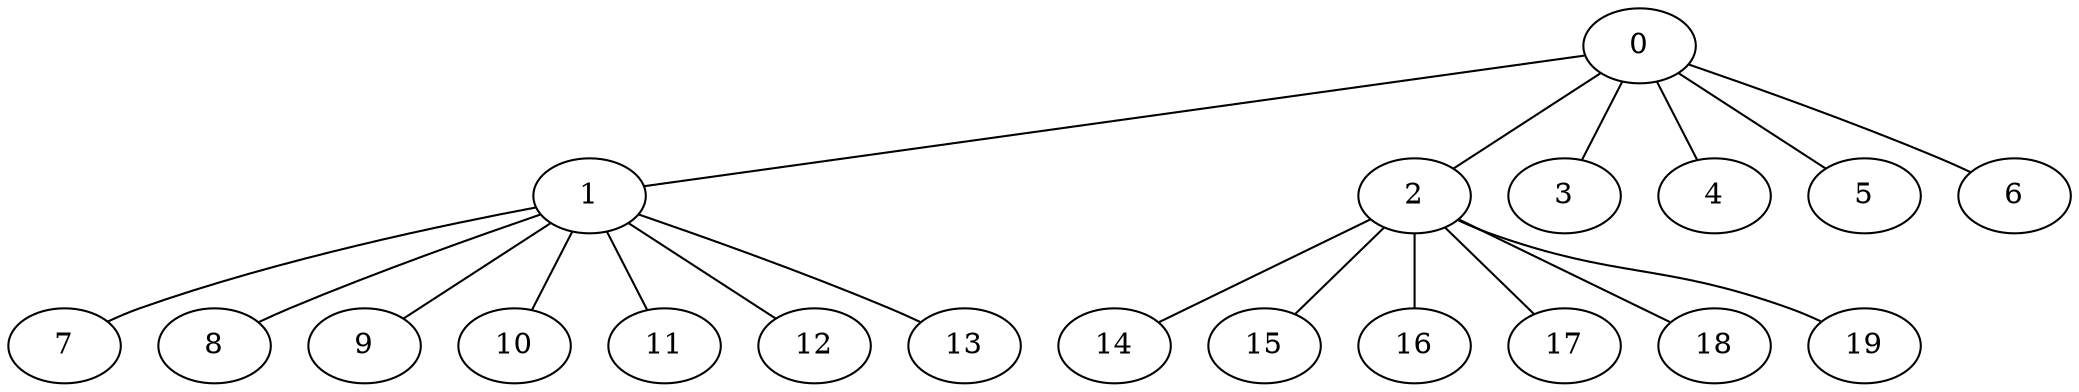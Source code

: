 
graph graphname {
    0 -- 1
0 -- 2
0 -- 3
0 -- 4
0 -- 5
0 -- 6
1 -- 7
1 -- 8
1 -- 9
1 -- 10
1 -- 11
1 -- 12
1 -- 13
2 -- 14
2 -- 15
2 -- 16
2 -- 17
2 -- 18
2 -- 19

}

